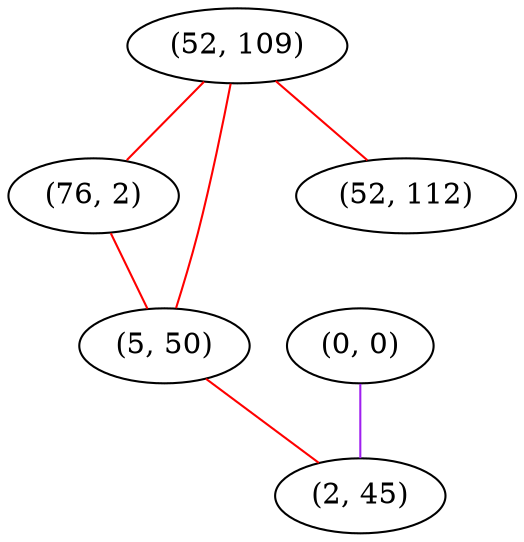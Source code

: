 graph "" {
"(52, 109)";
"(76, 2)";
"(0, 0)";
"(5, 50)";
"(2, 45)";
"(52, 112)";
"(52, 109)" -- "(76, 2)"  [color=red, key=0, weight=1];
"(52, 109)" -- "(5, 50)"  [color=red, key=0, weight=1];
"(52, 109)" -- "(52, 112)"  [color=red, key=0, weight=1];
"(76, 2)" -- "(5, 50)"  [color=red, key=0, weight=1];
"(0, 0)" -- "(2, 45)"  [color=purple, key=0, weight=4];
"(5, 50)" -- "(2, 45)"  [color=red, key=0, weight=1];
}
